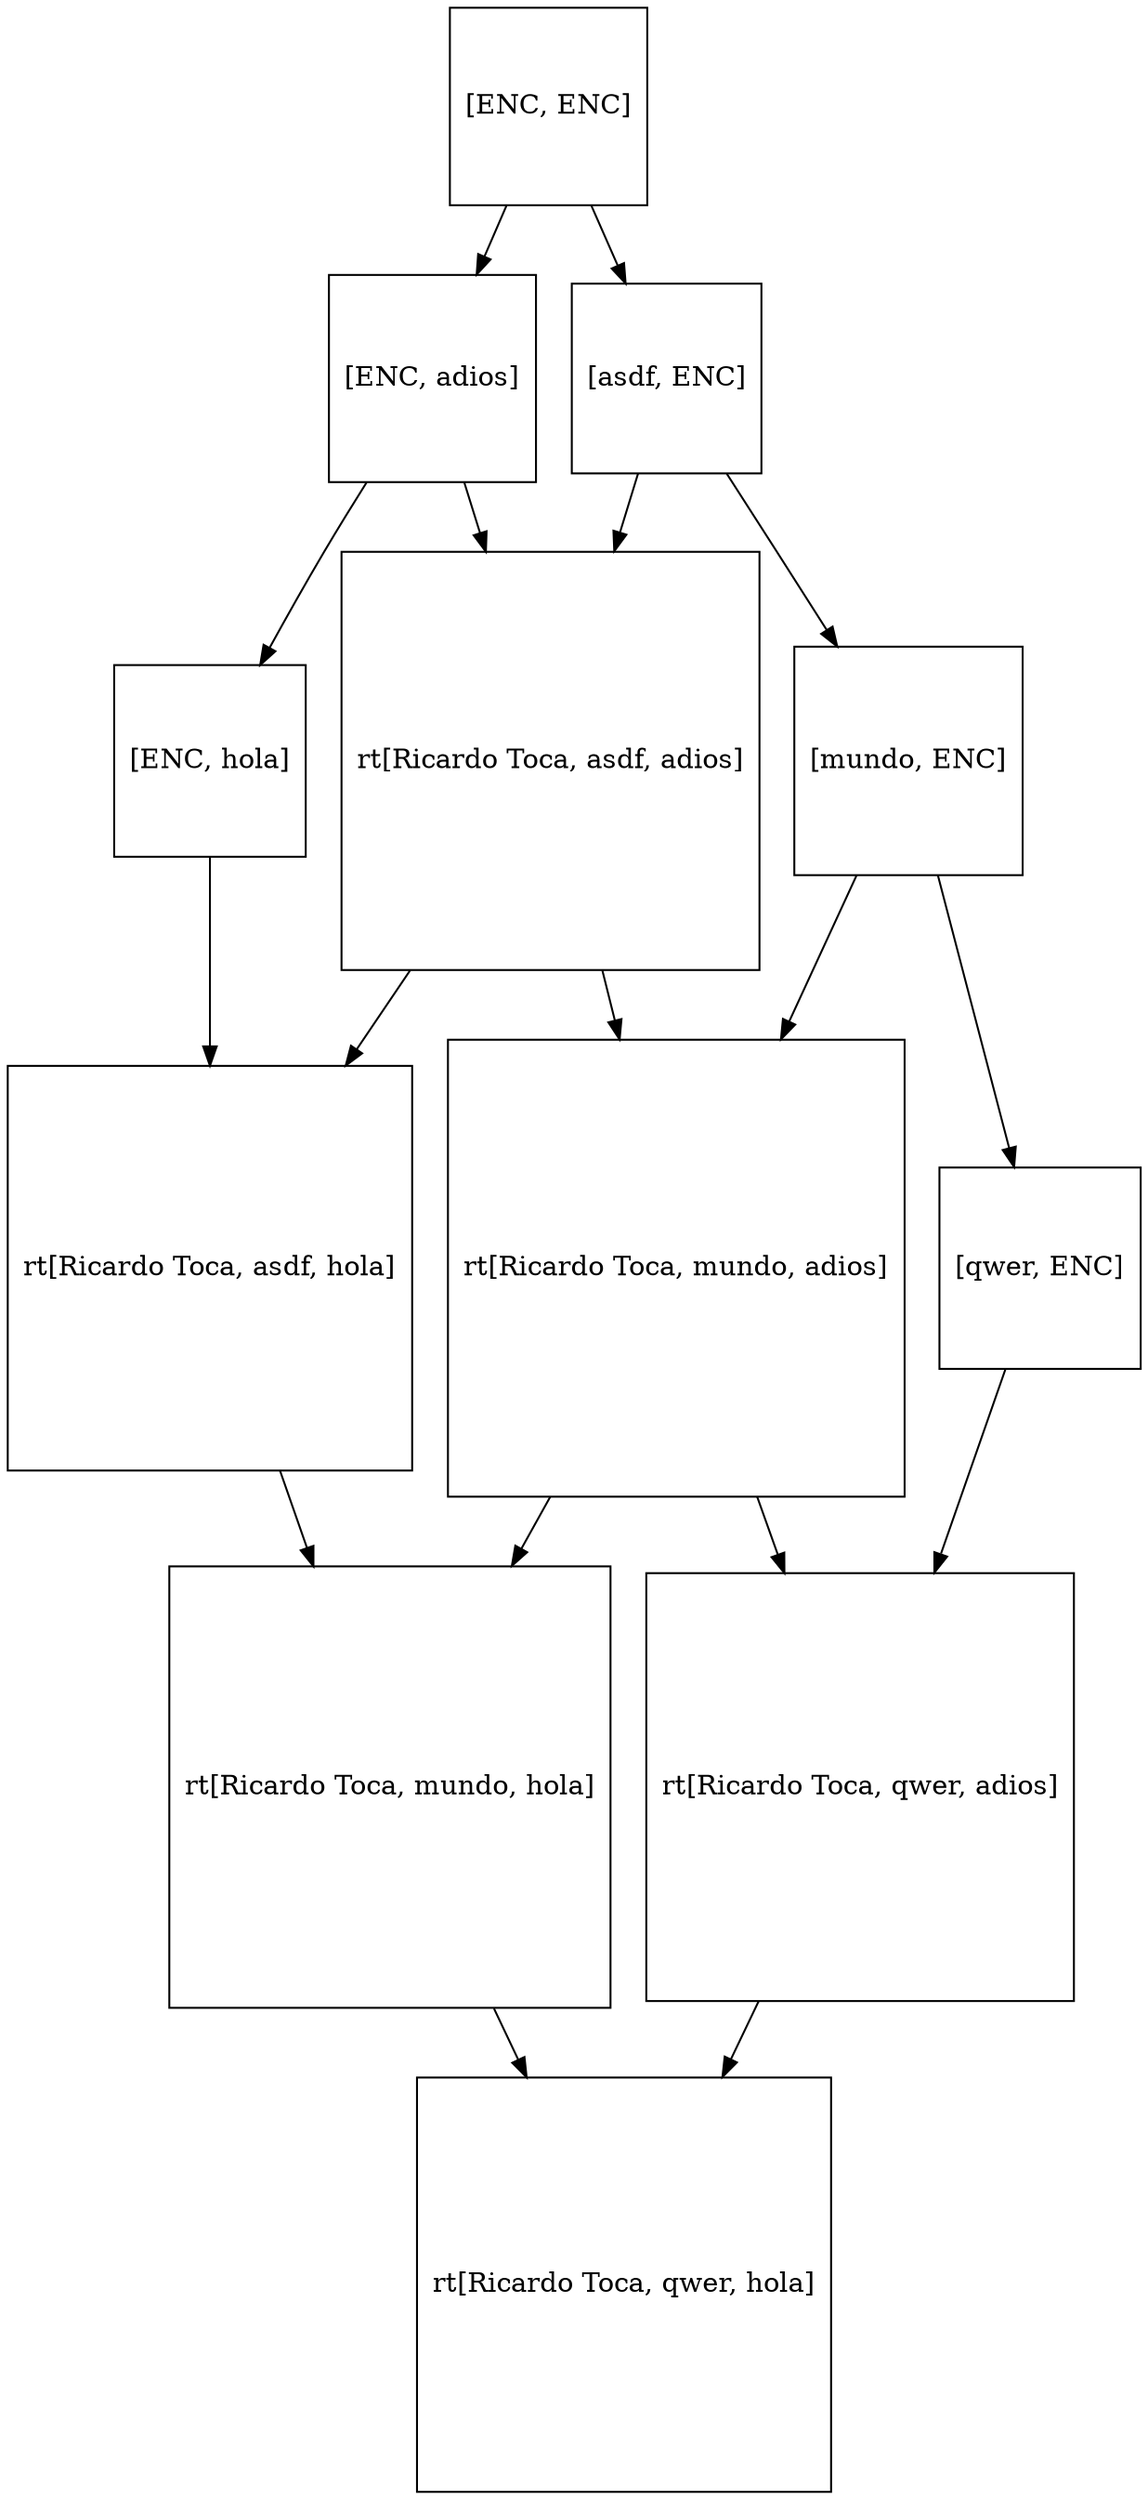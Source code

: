 digraph SparseMatrix{
	
	"[ENC, ENC]"->"[asdf, ENC]"
	"[ENC, ENC]"->"[ENC, adios]"
	"[ENC, ENC]"[label="[ENC, ENC]" shape="square" ]
	"[ENC, adios]"->"rt[Ricardo Toca, asdf, adios]"
	"[ENC, adios]"->"[ENC, hola]"
	"[ENC, adios]"[label="[ENC, adios]" shape="square" ]
	"[ENC, hola]"->"rt[Ricardo Toca, asdf, hola]"
	"[ENC, hola]"[label="[ENC, hola]" shape="square" ]
	"[asdf, ENC]"->"[mundo, ENC]"
	"[asdf, ENC]"->"rt[Ricardo Toca, asdf, adios]"
	"[asdf, ENC]"[label="[asdf, ENC]" shape="square" ]
	"rt[Ricardo Toca, asdf, adios]"->"rt[Ricardo Toca, mundo, adios]"
	"rt[Ricardo Toca, asdf, adios]"->"rt[Ricardo Toca, asdf, hola]"
	"rt[Ricardo Toca, asdf, adios]"[label="rt[Ricardo Toca, asdf, adios]" shape="square" ]
	"rt[Ricardo Toca, asdf, hola]"->"rt[Ricardo Toca, mundo, hola]"
	"rt[Ricardo Toca, asdf, hola]"[label="rt[Ricardo Toca, asdf, hola]" shape="square" ]
	"[mundo, ENC]"->"[qwer, ENC]"
	"[mundo, ENC]"->"rt[Ricardo Toca, mundo, adios]"
	"[mundo, ENC]"[label="[mundo, ENC]" shape="square" ]
	"rt[Ricardo Toca, mundo, adios]"->"rt[Ricardo Toca, qwer, adios]"
	"rt[Ricardo Toca, mundo, adios]"->"rt[Ricardo Toca, mundo, hola]"
	"rt[Ricardo Toca, mundo, adios]"[label="rt[Ricardo Toca, mundo, adios]" shape="square" ]
	"rt[Ricardo Toca, mundo, hola]"->"rt[Ricardo Toca, qwer, hola]"
	"rt[Ricardo Toca, mundo, hola]"[label="rt[Ricardo Toca, mundo, hola]" shape="square" ]
	"[qwer, ENC]"->"rt[Ricardo Toca, qwer, adios]"
	"[qwer, ENC]"[label="[qwer, ENC]" shape="square" ]
	"rt[Ricardo Toca, qwer, adios]"->"rt[Ricardo Toca, qwer, hola]"
	"rt[Ricardo Toca, qwer, adios]"[label="rt[Ricardo Toca, qwer, adios]" shape="square" ]
	"rt[Ricardo Toca, qwer, hola]"[label="rt[Ricardo Toca, qwer, hola]" shape="square" ]}